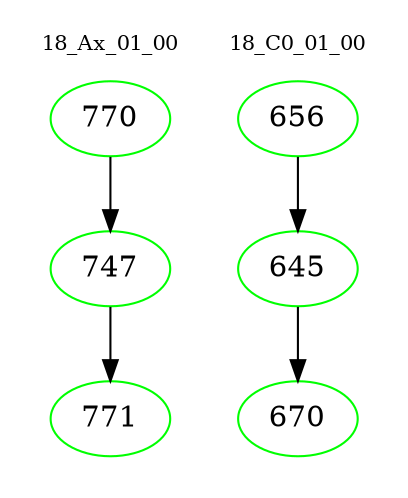 digraph{
subgraph cluster_0 {
color = white
label = "18_Ax_01_00";
fontsize=10;
T0_770 [label="770", color="green"]
T0_770 -> T0_747 [color="black"]
T0_747 [label="747", color="green"]
T0_747 -> T0_771 [color="black"]
T0_771 [label="771", color="green"]
}
subgraph cluster_1 {
color = white
label = "18_C0_01_00";
fontsize=10;
T1_656 [label="656", color="green"]
T1_656 -> T1_645 [color="black"]
T1_645 [label="645", color="green"]
T1_645 -> T1_670 [color="black"]
T1_670 [label="670", color="green"]
}
}
